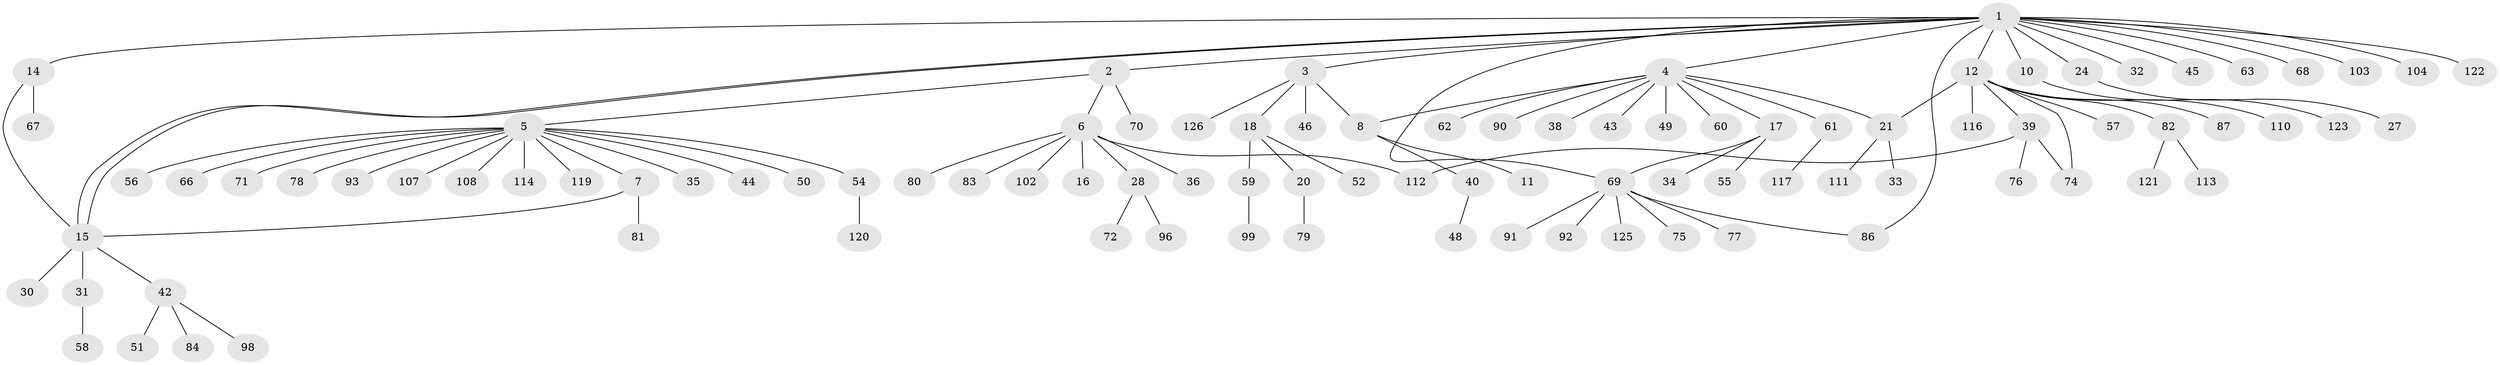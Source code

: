 // Generated by graph-tools (version 1.1) at 2025/23/03/03/25 07:23:53]
// undirected, 97 vertices, 105 edges
graph export_dot {
graph [start="1"]
  node [color=gray90,style=filled];
  1 [super="+41"];
  2 [super="+64"];
  3 [super="+97"];
  4 [super="+13"];
  5 [super="+29"];
  6 [super="+9"];
  7;
  8 [super="+23"];
  10 [super="+85"];
  11 [super="+89"];
  12 [super="+19"];
  14;
  15 [super="+22"];
  16;
  17 [super="+37"];
  18 [super="+118"];
  20;
  21 [super="+26"];
  24 [super="+25"];
  27 [super="+73"];
  28;
  30;
  31;
  32;
  33;
  34;
  35 [super="+53"];
  36;
  38;
  39 [super="+106"];
  40;
  42 [super="+47"];
  43;
  44;
  45;
  46;
  48;
  49 [super="+65"];
  50;
  51;
  52;
  54 [super="+100"];
  55;
  56;
  57;
  58;
  59 [super="+94"];
  60;
  61 [super="+105"];
  62;
  63;
  66;
  67 [super="+88"];
  68;
  69 [super="+124"];
  70;
  71;
  72;
  74;
  75;
  76;
  77;
  78;
  79;
  80;
  81;
  82 [super="+101"];
  83;
  84;
  86 [super="+109"];
  87 [super="+95"];
  90;
  91 [super="+115"];
  92;
  93;
  96;
  98;
  99;
  102;
  103;
  104;
  107;
  108;
  110;
  111;
  112;
  113;
  114;
  116;
  117;
  119;
  120;
  121;
  122;
  123;
  125;
  126;
  1 -- 2;
  1 -- 3;
  1 -- 4;
  1 -- 10;
  1 -- 12;
  1 -- 14;
  1 -- 15;
  1 -- 15;
  1 -- 24;
  1 -- 32;
  1 -- 45;
  1 -- 63;
  1 -- 68;
  1 -- 69;
  1 -- 86;
  1 -- 103;
  1 -- 104;
  1 -- 122;
  2 -- 5;
  2 -- 6;
  2 -- 70;
  3 -- 18;
  3 -- 46;
  3 -- 126;
  3 -- 8;
  4 -- 8;
  4 -- 17;
  4 -- 38;
  4 -- 43;
  4 -- 49;
  4 -- 61;
  4 -- 62;
  4 -- 90;
  4 -- 60;
  4 -- 21;
  5 -- 7;
  5 -- 35;
  5 -- 44;
  5 -- 50;
  5 -- 78;
  5 -- 107;
  5 -- 108;
  5 -- 66;
  5 -- 71;
  5 -- 114;
  5 -- 54;
  5 -- 119;
  5 -- 56;
  5 -- 93;
  6 -- 16;
  6 -- 28;
  6 -- 36;
  6 -- 80;
  6 -- 83;
  6 -- 102;
  6 -- 112;
  7 -- 15;
  7 -- 81;
  8 -- 11;
  8 -- 40;
  10 -- 123;
  12 -- 39;
  12 -- 74;
  12 -- 110;
  12 -- 82;
  12 -- 116;
  12 -- 21;
  12 -- 87;
  12 -- 57;
  14 -- 15;
  14 -- 67;
  15 -- 30;
  15 -- 31;
  15 -- 42;
  17 -- 34;
  17 -- 55;
  17 -- 69;
  18 -- 20;
  18 -- 52;
  18 -- 59;
  20 -- 79;
  21 -- 33;
  21 -- 111;
  24 -- 27;
  28 -- 72;
  28 -- 96;
  31 -- 58;
  39 -- 74;
  39 -- 76;
  39 -- 112;
  40 -- 48;
  42 -- 51;
  42 -- 84;
  42 -- 98;
  54 -- 120;
  59 -- 99;
  61 -- 117;
  69 -- 75;
  69 -- 77;
  69 -- 86;
  69 -- 91;
  69 -- 92;
  69 -- 125;
  82 -- 113;
  82 -- 121;
}
